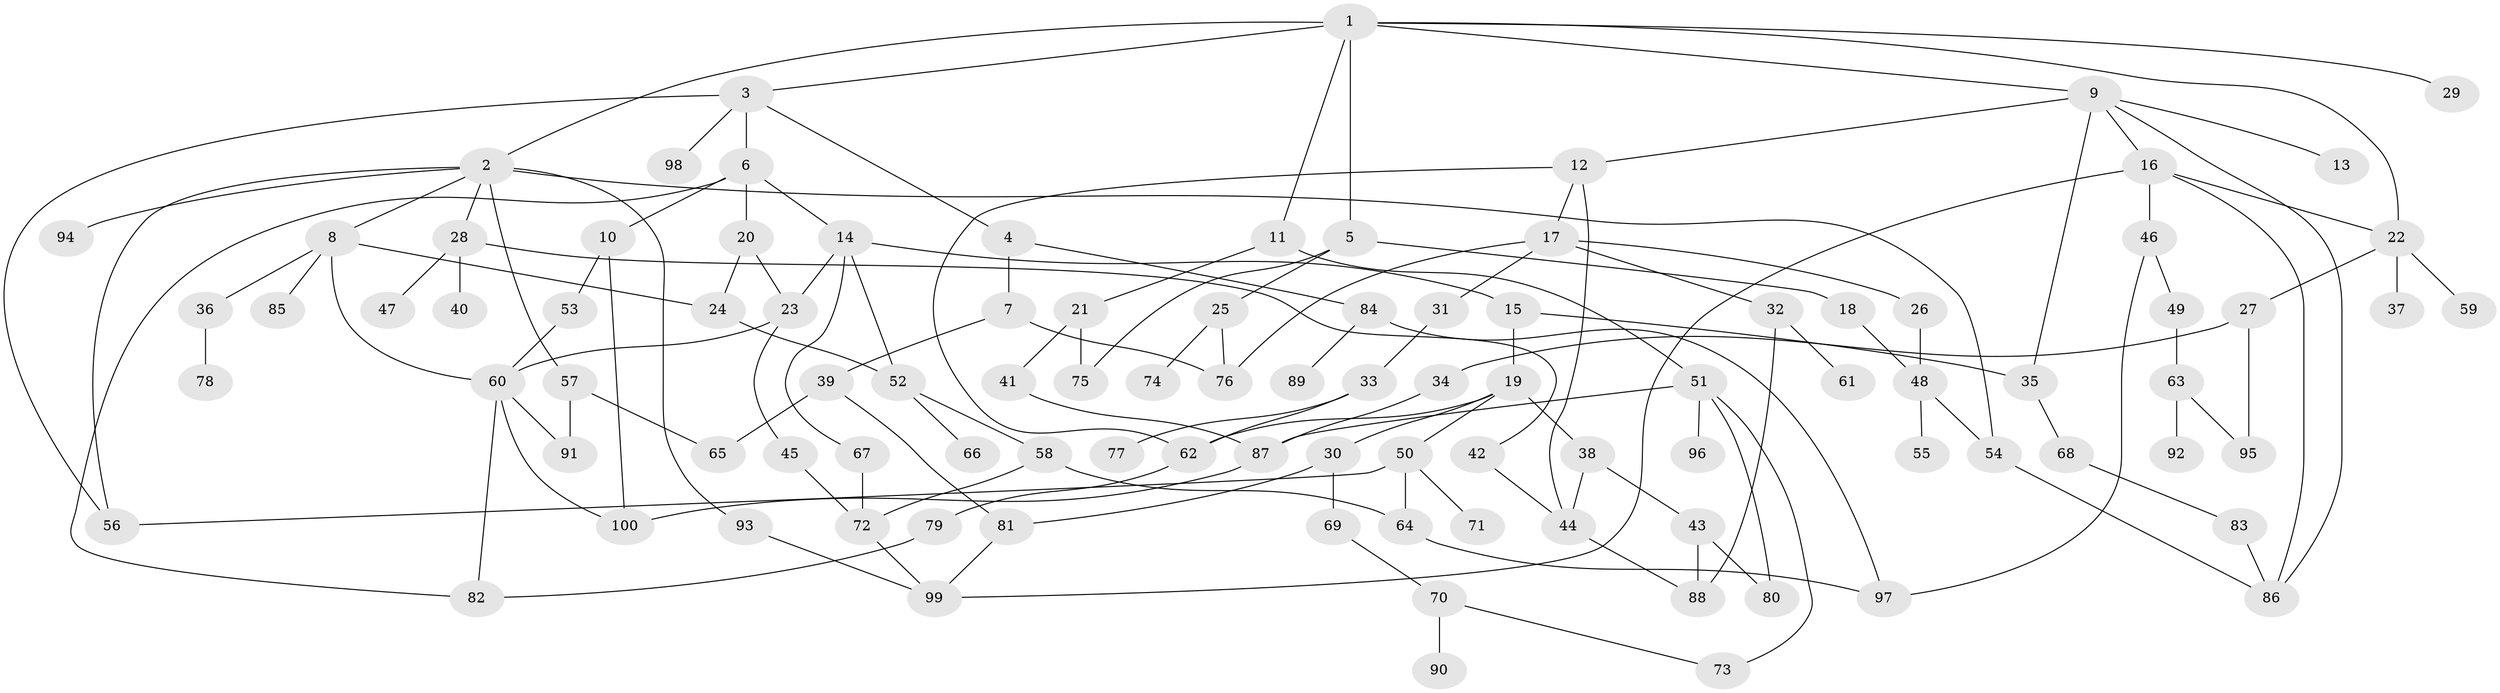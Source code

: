 // Generated by graph-tools (version 1.1) at 2025/40/03/09/25 04:40:55]
// undirected, 100 vertices, 142 edges
graph export_dot {
graph [start="1"]
  node [color=gray90,style=filled];
  1;
  2;
  3;
  4;
  5;
  6;
  7;
  8;
  9;
  10;
  11;
  12;
  13;
  14;
  15;
  16;
  17;
  18;
  19;
  20;
  21;
  22;
  23;
  24;
  25;
  26;
  27;
  28;
  29;
  30;
  31;
  32;
  33;
  34;
  35;
  36;
  37;
  38;
  39;
  40;
  41;
  42;
  43;
  44;
  45;
  46;
  47;
  48;
  49;
  50;
  51;
  52;
  53;
  54;
  55;
  56;
  57;
  58;
  59;
  60;
  61;
  62;
  63;
  64;
  65;
  66;
  67;
  68;
  69;
  70;
  71;
  72;
  73;
  74;
  75;
  76;
  77;
  78;
  79;
  80;
  81;
  82;
  83;
  84;
  85;
  86;
  87;
  88;
  89;
  90;
  91;
  92;
  93;
  94;
  95;
  96;
  97;
  98;
  99;
  100;
  1 -- 2;
  1 -- 3;
  1 -- 5;
  1 -- 9;
  1 -- 11;
  1 -- 22;
  1 -- 29;
  2 -- 8;
  2 -- 28;
  2 -- 57;
  2 -- 93;
  2 -- 94;
  2 -- 54;
  2 -- 56;
  3 -- 4;
  3 -- 6;
  3 -- 56;
  3 -- 98;
  4 -- 7;
  4 -- 84;
  5 -- 18;
  5 -- 25;
  5 -- 75;
  6 -- 10;
  6 -- 14;
  6 -- 20;
  6 -- 82;
  7 -- 39;
  7 -- 76;
  8 -- 36;
  8 -- 85;
  8 -- 24;
  8 -- 60;
  9 -- 12;
  9 -- 13;
  9 -- 16;
  9 -- 35;
  9 -- 86;
  10 -- 53;
  10 -- 100;
  11 -- 21;
  11 -- 51;
  12 -- 17;
  12 -- 44;
  12 -- 62;
  14 -- 15;
  14 -- 52;
  14 -- 67;
  14 -- 23;
  15 -- 19;
  15 -- 35;
  16 -- 46;
  16 -- 22;
  16 -- 86;
  16 -- 99;
  17 -- 26;
  17 -- 31;
  17 -- 32;
  17 -- 76;
  18 -- 48;
  19 -- 30;
  19 -- 38;
  19 -- 50;
  19 -- 62;
  20 -- 23;
  20 -- 24;
  21 -- 41;
  21 -- 75;
  22 -- 27;
  22 -- 37;
  22 -- 59;
  23 -- 45;
  23 -- 60;
  24 -- 52;
  25 -- 74;
  25 -- 76;
  26 -- 48;
  27 -- 34;
  27 -- 95;
  28 -- 40;
  28 -- 42;
  28 -- 47;
  30 -- 69;
  30 -- 81;
  31 -- 33;
  32 -- 61;
  32 -- 88;
  33 -- 62;
  33 -- 77;
  34 -- 87;
  35 -- 68;
  36 -- 78;
  38 -- 43;
  38 -- 44;
  39 -- 81;
  39 -- 65;
  41 -- 87;
  42 -- 44;
  43 -- 88;
  43 -- 80;
  44 -- 88;
  45 -- 72;
  46 -- 49;
  46 -- 97;
  48 -- 54;
  48 -- 55;
  49 -- 63;
  50 -- 64;
  50 -- 71;
  50 -- 56;
  51 -- 73;
  51 -- 80;
  51 -- 96;
  51 -- 87;
  52 -- 58;
  52 -- 66;
  53 -- 60;
  54 -- 86;
  57 -- 65;
  57 -- 91;
  58 -- 72;
  58 -- 64;
  60 -- 91;
  60 -- 100;
  60 -- 82;
  62 -- 79;
  63 -- 92;
  63 -- 95;
  64 -- 97;
  67 -- 72;
  68 -- 83;
  69 -- 70;
  70 -- 90;
  70 -- 73;
  72 -- 99;
  79 -- 82;
  81 -- 99;
  83 -- 86;
  84 -- 89;
  84 -- 97;
  87 -- 100;
  93 -- 99;
}
